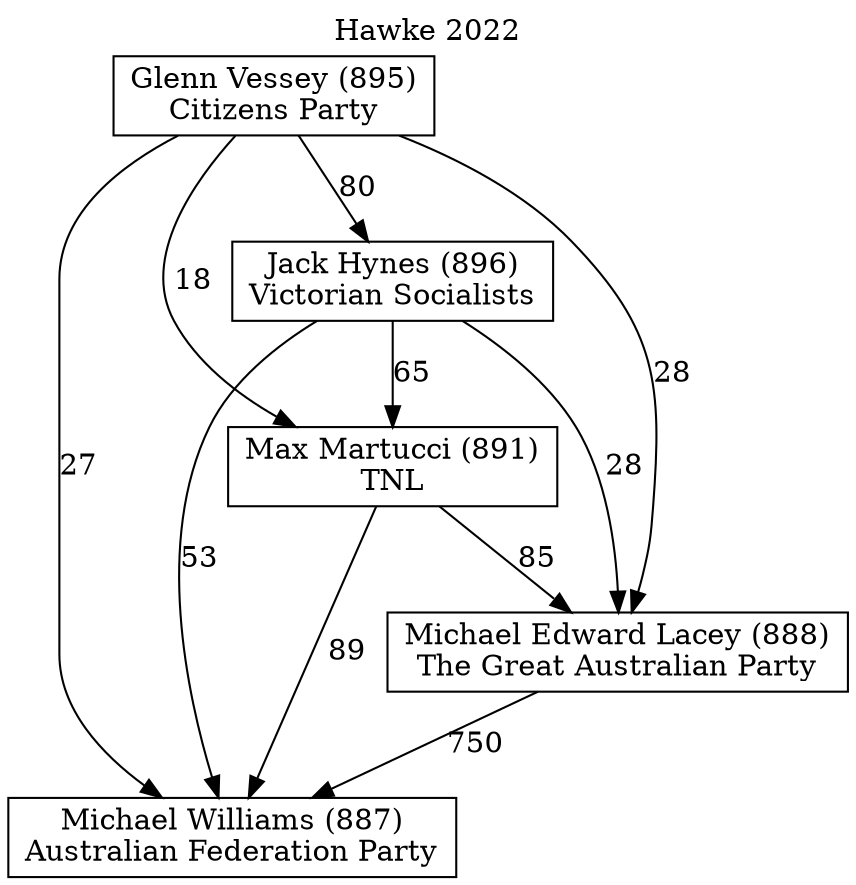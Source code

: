 // House preference flow
digraph "Michael Williams (887)_Hawke_2022" {
	graph [label="Hawke 2022" labelloc=t mclimit=10]
	node [shape=box]
	"Glenn Vessey (895)" [label="Glenn Vessey (895)
Citizens Party"]
	"Michael Williams (887)" [label="Michael Williams (887)
Australian Federation Party"]
	"Jack Hynes (896)" [label="Jack Hynes (896)
Victorian Socialists"]
	"Max Martucci (891)" [label="Max Martucci (891)
TNL"]
	"Michael Edward Lacey (888)" [label="Michael Edward Lacey (888)
The Great Australian Party"]
	"Max Martucci (891)" -> "Michael Williams (887)" [label=89]
	"Michael Edward Lacey (888)" -> "Michael Williams (887)" [label=750]
	"Glenn Vessey (895)" -> "Michael Edward Lacey (888)" [label=28]
	"Jack Hynes (896)" -> "Max Martucci (891)" [label=65]
	"Glenn Vessey (895)" -> "Max Martucci (891)" [label=18]
	"Jack Hynes (896)" -> "Michael Williams (887)" [label=53]
	"Jack Hynes (896)" -> "Michael Edward Lacey (888)" [label=28]
	"Max Martucci (891)" -> "Michael Edward Lacey (888)" [label=85]
	"Glenn Vessey (895)" -> "Jack Hynes (896)" [label=80]
	"Glenn Vessey (895)" -> "Michael Williams (887)" [label=27]
}
